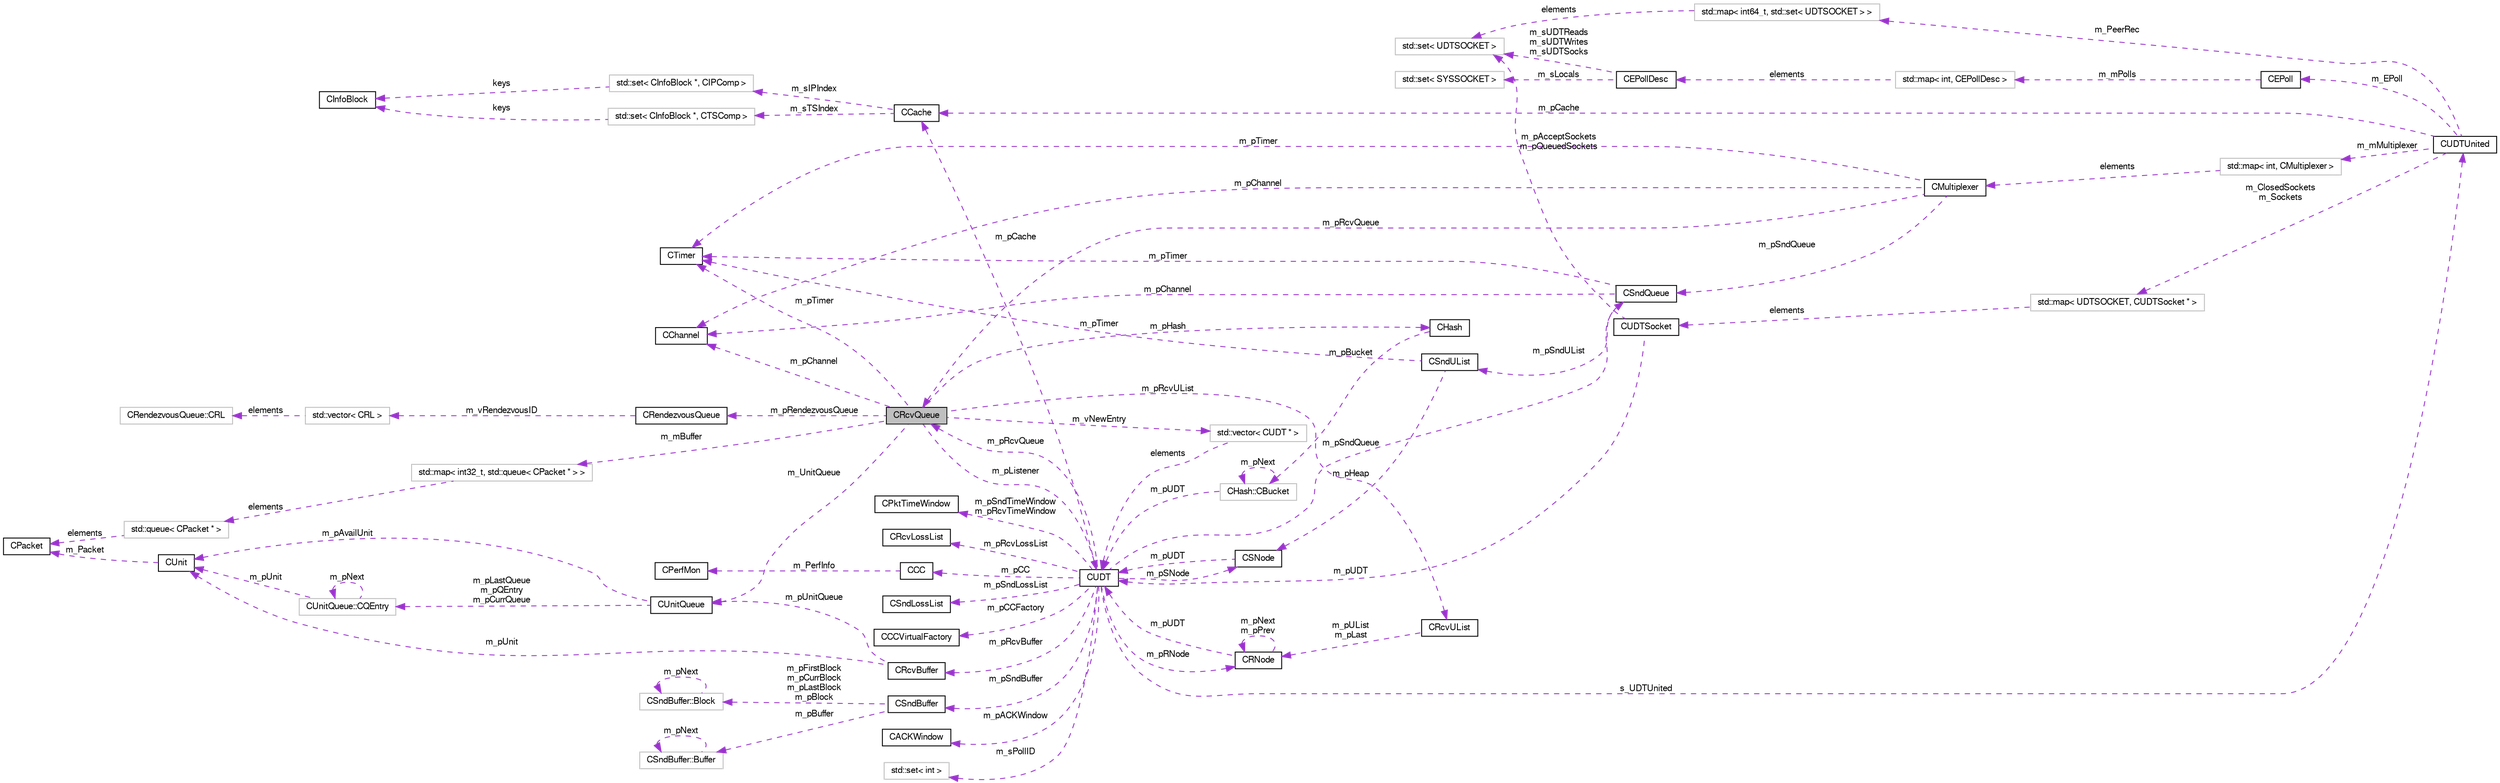 digraph G
{
  bgcolor="transparent";
  edge [fontname="FreeSans",fontsize="10",labelfontname="FreeSans",labelfontsize="10"];
  node [fontname="FreeSans",fontsize="10",shape=record];
  rankdir=LR;
  Node1 [label="CRcvQueue",height=0.2,width=0.4,color="black", fillcolor="grey75", style="filled" fontcolor="black"];
  Node2 -> Node1 [dir=back,color="darkorchid3",fontsize="10",style="dashed",label="m_mBuffer",fontname="FreeSans"];
  Node2 [label="std::map\< int32_t, std::queue\< CPacket * \> \>",height=0.2,width=0.4,color="grey75"];
  Node3 -> Node2 [dir=back,color="darkorchid3",fontsize="10",style="dashed",label="elements",fontname="FreeSans"];
  Node3 [label="std::queue\< CPacket * \>",height=0.2,width=0.4,color="grey75"];
  Node4 -> Node3 [dir=back,color="darkorchid3",fontsize="10",style="dashed",label="elements",fontname="FreeSans"];
  Node4 [label="CPacket",height=0.2,width=0.4,color="black",URL="$classCPacket.html"];
  Node5 -> Node1 [dir=back,color="darkorchid3",fontsize="10",style="dashed",label="m_pListener",fontname="FreeSans"];
  Node5 [label="CUDT",height=0.2,width=0.4,color="black",URL="$classCUDT.html"];
  Node6 -> Node5 [dir=back,color="darkorchid3",fontsize="10",style="dashed",label="m_pACKWindow",fontname="FreeSans"];
  Node6 [label="CACKWindow",height=0.2,width=0.4,color="black",URL="$classCACKWindow.html"];
  Node7 -> Node5 [dir=back,color="darkorchid3",fontsize="10",style="dashed",label="m_sPollID",fontname="FreeSans"];
  Node7 [label="std::set\< int \>",height=0.2,width=0.4,color="grey75"];
  Node8 -> Node5 [dir=back,color="darkorchid3",fontsize="10",style="dashed",label="m_pSndTimeWindow\nm_pRcvTimeWindow",fontname="FreeSans"];
  Node8 [label="CPktTimeWindow",height=0.2,width=0.4,color="black",URL="$classCPktTimeWindow.html"];
  Node9 -> Node5 [dir=back,color="darkorchid3",fontsize="10",style="dashed",label="m_pSndBuffer",fontname="FreeSans"];
  Node9 [label="CSndBuffer",height=0.2,width=0.4,color="black",URL="$classCSndBuffer.html"];
  Node10 -> Node9 [dir=back,color="darkorchid3",fontsize="10",style="dashed",label="m_pBuffer",fontname="FreeSans"];
  Node10 [label="CSndBuffer::Buffer",height=0.2,width=0.4,color="grey75"];
  Node10 -> Node10 [dir=back,color="darkorchid3",fontsize="10",style="dashed",label="m_pNext",fontname="FreeSans"];
  Node11 -> Node9 [dir=back,color="darkorchid3",fontsize="10",style="dashed",label="m_pFirstBlock\nm_pCurrBlock\nm_pLastBlock\nm_pBlock",fontname="FreeSans"];
  Node11 [label="CSndBuffer::Block",height=0.2,width=0.4,color="grey75"];
  Node11 -> Node11 [dir=back,color="darkorchid3",fontsize="10",style="dashed",label="m_pNext",fontname="FreeSans"];
  Node12 -> Node5 [dir=back,color="darkorchid3",fontsize="10",style="dashed",label="m_pSndLossList",fontname="FreeSans"];
  Node12 [label="CSndLossList",height=0.2,width=0.4,color="black",URL="$classCSndLossList.html"];
  Node13 -> Node5 [dir=back,color="darkorchid3",fontsize="10",style="dashed",label="m_pCCFactory",fontname="FreeSans"];
  Node13 [label="CCCVirtualFactory",height=0.2,width=0.4,color="black",URL="$classCCCVirtualFactory.html"];
  Node14 -> Node5 [dir=back,color="darkorchid3",fontsize="10",style="dashed",label="m_pRcvBuffer",fontname="FreeSans"];
  Node14 [label="CRcvBuffer",height=0.2,width=0.4,color="black",URL="$classCRcvBuffer.html"];
  Node15 -> Node14 [dir=back,color="darkorchid3",fontsize="10",style="dashed",label="m_pUnit",fontname="FreeSans"];
  Node15 [label="CUnit",height=0.2,width=0.4,color="black",URL="$structCUnit.html"];
  Node4 -> Node15 [dir=back,color="darkorchid3",fontsize="10",style="dashed",label="m_Packet",fontname="FreeSans"];
  Node16 -> Node14 [dir=back,color="darkorchid3",fontsize="10",style="dashed",label="m_pUnitQueue",fontname="FreeSans"];
  Node16 [label="CUnitQueue",height=0.2,width=0.4,color="black",URL="$classCUnitQueue.html"];
  Node15 -> Node16 [dir=back,color="darkorchid3",fontsize="10",style="dashed",label="m_pAvailUnit",fontname="FreeSans"];
  Node17 -> Node16 [dir=back,color="darkorchid3",fontsize="10",style="dashed",label="m_pLastQueue\nm_pQEntry\nm_pCurrQueue",fontname="FreeSans"];
  Node17 [label="CUnitQueue::CQEntry",height=0.2,width=0.4,color="grey75"];
  Node15 -> Node17 [dir=back,color="darkorchid3",fontsize="10",style="dashed",label="m_pUnit",fontname="FreeSans"];
  Node17 -> Node17 [dir=back,color="darkorchid3",fontsize="10",style="dashed",label="m_pNext",fontname="FreeSans"];
  Node18 -> Node5 [dir=back,color="darkorchid3",fontsize="10",style="dashed",label="s_UDTUnited",fontname="FreeSans"];
  Node18 [label="CUDTUnited",height=0.2,width=0.4,color="black",URL="$classCUDTUnited.html"];
  Node19 -> Node18 [dir=back,color="darkorchid3",fontsize="10",style="dashed",label="m_mMultiplexer",fontname="FreeSans"];
  Node19 [label="std::map\< int, CMultiplexer \>",height=0.2,width=0.4,color="grey75"];
  Node20 -> Node19 [dir=back,color="darkorchid3",fontsize="10",style="dashed",label="elements",fontname="FreeSans"];
  Node20 [label="CMultiplexer",height=0.2,width=0.4,color="black",URL="$structCMultiplexer.html"];
  Node21 -> Node20 [dir=back,color="darkorchid3",fontsize="10",style="dashed",label="m_pTimer",fontname="FreeSans"];
  Node21 [label="CTimer",height=0.2,width=0.4,color="black",URL="$classCTimer.html"];
  Node22 -> Node20 [dir=back,color="darkorchid3",fontsize="10",style="dashed",label="m_pSndQueue",fontname="FreeSans"];
  Node22 [label="CSndQueue",height=0.2,width=0.4,color="black",URL="$classCSndQueue.html"];
  Node21 -> Node22 [dir=back,color="darkorchid3",fontsize="10",style="dashed",label="m_pTimer",fontname="FreeSans"];
  Node23 -> Node22 [dir=back,color="darkorchid3",fontsize="10",style="dashed",label="m_pSndUList",fontname="FreeSans"];
  Node23 [label="CSndUList",height=0.2,width=0.4,color="black",URL="$classCSndUList.html"];
  Node21 -> Node23 [dir=back,color="darkorchid3",fontsize="10",style="dashed",label="m_pTimer",fontname="FreeSans"];
  Node24 -> Node23 [dir=back,color="darkorchid3",fontsize="10",style="dashed",label="m_pHeap",fontname="FreeSans"];
  Node24 [label="CSNode",height=0.2,width=0.4,color="black",URL="$structCSNode.html"];
  Node5 -> Node24 [dir=back,color="darkorchid3",fontsize="10",style="dashed",label="m_pUDT",fontname="FreeSans"];
  Node25 -> Node22 [dir=back,color="darkorchid3",fontsize="10",style="dashed",label="m_pChannel",fontname="FreeSans"];
  Node25 [label="CChannel",height=0.2,width=0.4,color="black",URL="$classCChannel.html"];
  Node25 -> Node20 [dir=back,color="darkorchid3",fontsize="10",style="dashed",label="m_pChannel",fontname="FreeSans"];
  Node1 -> Node20 [dir=back,color="darkorchid3",fontsize="10",style="dashed",label="m_pRcvQueue",fontname="FreeSans"];
  Node26 -> Node18 [dir=back,color="darkorchid3",fontsize="10",style="dashed",label="m_ClosedSockets\nm_Sockets",fontname="FreeSans"];
  Node26 [label="std::map\< UDTSOCKET, CUDTSocket * \>",height=0.2,width=0.4,color="grey75"];
  Node27 -> Node26 [dir=back,color="darkorchid3",fontsize="10",style="dashed",label="elements",fontname="FreeSans"];
  Node27 [label="CUDTSocket",height=0.2,width=0.4,color="black",URL="$classCUDTSocket.html"];
  Node28 -> Node27 [dir=back,color="darkorchid3",fontsize="10",style="dashed",label="m_pAcceptSockets\nm_pQueuedSockets",fontname="FreeSans"];
  Node28 [label="std::set\< UDTSOCKET \>",height=0.2,width=0.4,color="grey75"];
  Node5 -> Node27 [dir=back,color="darkorchid3",fontsize="10",style="dashed",label="m_pUDT",fontname="FreeSans"];
  Node29 -> Node18 [dir=back,color="darkorchid3",fontsize="10",style="dashed",label="m_PeerRec",fontname="FreeSans"];
  Node29 [label="std::map\< int64_t, std::set\< UDTSOCKET \> \>",height=0.2,width=0.4,color="grey75"];
  Node28 -> Node29 [dir=back,color="darkorchid3",fontsize="10",style="dashed",label="elements",fontname="FreeSans"];
  Node30 -> Node18 [dir=back,color="darkorchid3",fontsize="10",style="dashed",label="m_EPoll",fontname="FreeSans"];
  Node30 [label="CEPoll",height=0.2,width=0.4,color="black",URL="$classCEPoll.html"];
  Node31 -> Node30 [dir=back,color="darkorchid3",fontsize="10",style="dashed",label="m_mPolls",fontname="FreeSans"];
  Node31 [label="std::map\< int, CEPollDesc \>",height=0.2,width=0.4,color="grey75"];
  Node32 -> Node31 [dir=back,color="darkorchid3",fontsize="10",style="dashed",label="elements",fontname="FreeSans"];
  Node32 [label="CEPollDesc",height=0.2,width=0.4,color="black",URL="$structCEPollDesc.html"];
  Node28 -> Node32 [dir=back,color="darkorchid3",fontsize="10",style="dashed",label="m_sUDTReads\nm_sUDTWrites\nm_sUDTSocks",fontname="FreeSans"];
  Node33 -> Node32 [dir=back,color="darkorchid3",fontsize="10",style="dashed",label="m_sLocals",fontname="FreeSans"];
  Node33 [label="std::set\< SYSSOCKET \>",height=0.2,width=0.4,color="grey75"];
  Node34 -> Node18 [dir=back,color="darkorchid3",fontsize="10",style="dashed",label="m_pCache",fontname="FreeSans"];
  Node34 [label="CCache",height=0.2,width=0.4,color="black",URL="$classCCache.html"];
  Node35 -> Node34 [dir=back,color="darkorchid3",fontsize="10",style="dashed",label="m_sTSIndex",fontname="FreeSans"];
  Node35 [label="std::set\< CInfoBlock *, CTSComp \>",height=0.2,width=0.4,color="grey75"];
  Node36 -> Node35 [dir=back,color="darkorchid3",fontsize="10",style="dashed",label="keys",fontname="FreeSans"];
  Node36 [label="CInfoBlock",height=0.2,width=0.4,color="black",URL="$structCInfoBlock.html"];
  Node37 -> Node34 [dir=back,color="darkorchid3",fontsize="10",style="dashed",label="m_sIPIndex",fontname="FreeSans"];
  Node37 [label="std::set\< CInfoBlock *, CIPComp \>",height=0.2,width=0.4,color="grey75"];
  Node36 -> Node37 [dir=back,color="darkorchid3",fontsize="10",style="dashed",label="keys",fontname="FreeSans"];
  Node22 -> Node5 [dir=back,color="darkorchid3",fontsize="10",style="dashed",label="m_pSndQueue",fontname="FreeSans"];
  Node38 -> Node5 [dir=back,color="darkorchid3",fontsize="10",style="dashed",label="m_pRcvLossList",fontname="FreeSans"];
  Node38 [label="CRcvLossList",height=0.2,width=0.4,color="black",URL="$classCRcvLossList.html"];
  Node39 -> Node5 [dir=back,color="darkorchid3",fontsize="10",style="dashed",label="m_pRNode",fontname="FreeSans"];
  Node39 [label="CRNode",height=0.2,width=0.4,color="black",URL="$structCRNode.html"];
  Node5 -> Node39 [dir=back,color="darkorchid3",fontsize="10",style="dashed",label="m_pUDT",fontname="FreeSans"];
  Node39 -> Node39 [dir=back,color="darkorchid3",fontsize="10",style="dashed",label="m_pNext\nm_pPrev",fontname="FreeSans"];
  Node1 -> Node5 [dir=back,color="darkorchid3",fontsize="10",style="dashed",label="m_pRcvQueue",fontname="FreeSans"];
  Node24 -> Node5 [dir=back,color="darkorchid3",fontsize="10",style="dashed",label="m_pSNode",fontname="FreeSans"];
  Node34 -> Node5 [dir=back,color="darkorchid3",fontsize="10",style="dashed",label="m_pCache",fontname="FreeSans"];
  Node40 -> Node5 [dir=back,color="darkorchid3",fontsize="10",style="dashed",label="m_pCC",fontname="FreeSans"];
  Node40 [label="CCC",height=0.2,width=0.4,color="black",URL="$classCCC.html"];
  Node41 -> Node40 [dir=back,color="darkorchid3",fontsize="10",style="dashed",label="m_PerfInfo",fontname="FreeSans"];
  Node41 [label="CPerfMon",height=0.2,width=0.4,color="black",URL="$structCPerfMon.html"];
  Node21 -> Node1 [dir=back,color="darkorchid3",fontsize="10",style="dashed",label="m_pTimer",fontname="FreeSans"];
  Node42 -> Node1 [dir=back,color="darkorchid3",fontsize="10",style="dashed",label="m_pRendezvousQueue",fontname="FreeSans"];
  Node42 [label="CRendezvousQueue",height=0.2,width=0.4,color="black",URL="$classCRendezvousQueue.html"];
  Node43 -> Node42 [dir=back,color="darkorchid3",fontsize="10",style="dashed",label="m_vRendezvousID",fontname="FreeSans"];
  Node43 [label="std::vector\< CRL \>",height=0.2,width=0.4,color="grey75"];
  Node44 -> Node43 [dir=back,color="darkorchid3",fontsize="10",style="dashed",label="elements",fontname="FreeSans"];
  Node44 [label="CRendezvousQueue::CRL",height=0.2,width=0.4,color="grey75"];
  Node45 -> Node1 [dir=back,color="darkorchid3",fontsize="10",style="dashed",label="m_vNewEntry",fontname="FreeSans"];
  Node45 [label="std::vector\< CUDT * \>",height=0.2,width=0.4,color="grey75"];
  Node5 -> Node45 [dir=back,color="darkorchid3",fontsize="10",style="dashed",label="elements",fontname="FreeSans"];
  Node16 -> Node1 [dir=back,color="darkorchid3",fontsize="10",style="dashed",label="m_UnitQueue",fontname="FreeSans"];
  Node46 -> Node1 [dir=back,color="darkorchid3",fontsize="10",style="dashed",label="m_pRcvUList",fontname="FreeSans"];
  Node46 [label="CRcvUList",height=0.2,width=0.4,color="black",URL="$classCRcvUList.html"];
  Node39 -> Node46 [dir=back,color="darkorchid3",fontsize="10",style="dashed",label="m_pUList\nm_pLast",fontname="FreeSans"];
  Node47 -> Node1 [dir=back,color="darkorchid3",fontsize="10",style="dashed",label="m_pHash",fontname="FreeSans"];
  Node47 [label="CHash",height=0.2,width=0.4,color="black",URL="$classCHash.html"];
  Node48 -> Node47 [dir=back,color="darkorchid3",fontsize="10",style="dashed",label="m_pBucket",fontname="FreeSans"];
  Node48 [label="CHash::CBucket",height=0.2,width=0.4,color="grey75"];
  Node5 -> Node48 [dir=back,color="darkorchid3",fontsize="10",style="dashed",label="m_pUDT",fontname="FreeSans"];
  Node48 -> Node48 [dir=back,color="darkorchid3",fontsize="10",style="dashed",label="m_pNext",fontname="FreeSans"];
  Node25 -> Node1 [dir=back,color="darkorchid3",fontsize="10",style="dashed",label="m_pChannel",fontname="FreeSans"];
}
